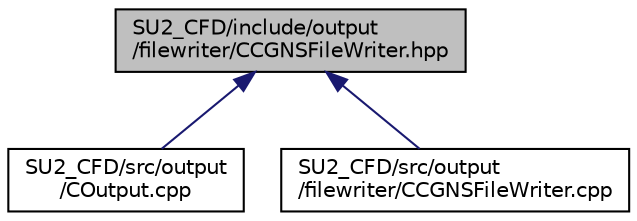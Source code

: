 digraph "SU2_CFD/include/output/filewriter/CCGNSFileWriter.hpp"
{
 // LATEX_PDF_SIZE
  edge [fontname="Helvetica",fontsize="10",labelfontname="Helvetica",labelfontsize="10"];
  node [fontname="Helvetica",fontsize="10",shape=record];
  Node1 [label="SU2_CFD/include/output\l/filewriter/CCGNSFileWriter.hpp",height=0.2,width=0.4,color="black", fillcolor="grey75", style="filled", fontcolor="black",tooltip="Headers for CGNS file writer class."];
  Node1 -> Node2 [dir="back",color="midnightblue",fontsize="10",style="solid",fontname="Helvetica"];
  Node2 [label="SU2_CFD/src/output\l/COutput.cpp",height=0.2,width=0.4,color="black", fillcolor="white", style="filled",URL="$COutput_8cpp.html",tooltip="Main subroutines for output solver information."];
  Node1 -> Node3 [dir="back",color="midnightblue",fontsize="10",style="solid",fontname="Helvetica"];
  Node3 [label="SU2_CFD/src/output\l/filewriter/CCGNSFileWriter.cpp",height=0.2,width=0.4,color="black", fillcolor="white", style="filled",URL="$CCGNSFileWriter_8cpp.html",tooltip="Filewriter class for CGNS format."];
}
